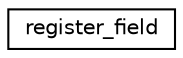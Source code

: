 digraph "Graphical Class Hierarchy"
{
 // INTERACTIVE_SVG=YES
 // LATEX_PDF_SIZE
  edge [fontname="Helvetica",fontsize="10",labelfontname="Helvetica",labelfontsize="10"];
  node [fontname="Helvetica",fontsize="10",shape=record];
  rankdir="LR";
  Node0 [label="register_field",height=0.2,width=0.4,color="black", fillcolor="white", style="filled",URL="$interfacefms2__io__mod_1_1register__field.html",tooltip="Defines a new field within the given file  Example usage:"];
}
